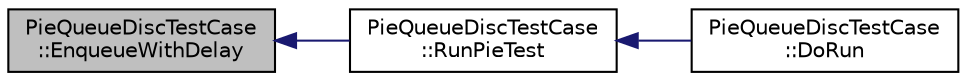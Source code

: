 digraph "PieQueueDiscTestCase::EnqueueWithDelay"
{
  edge [fontname="Helvetica",fontsize="10",labelfontname="Helvetica",labelfontsize="10"];
  node [fontname="Helvetica",fontsize="10",shape=record];
  rankdir="LR";
  Node1 [label="PieQueueDiscTestCase\l::EnqueueWithDelay",height=0.2,width=0.4,color="black", fillcolor="grey75", style="filled", fontcolor="black"];
  Node1 -> Node2 [dir="back",color="midnightblue",fontsize="10",style="solid"];
  Node2 [label="PieQueueDiscTestCase\l::RunPieTest",height=0.2,width=0.4,color="black", fillcolor="white", style="filled",URL="$db/d32/classPieQueueDiscTestCase.html#a867584b1f677ae346ca8534819ef9be4"];
  Node2 -> Node3 [dir="back",color="midnightblue",fontsize="10",style="solid"];
  Node3 [label="PieQueueDiscTestCase\l::DoRun",height=0.2,width=0.4,color="black", fillcolor="white", style="filled",URL="$db/d32/classPieQueueDiscTestCase.html#a6d3523e534f7c31901dc55296402203b",tooltip="Implementation to actually run this TestCase. "];
}
